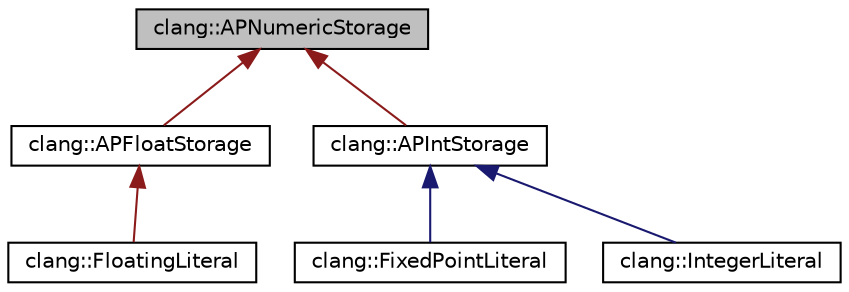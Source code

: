 digraph "clang::APNumericStorage"
{
 // LATEX_PDF_SIZE
  bgcolor="transparent";
  edge [fontname="Helvetica",fontsize="10",labelfontname="Helvetica",labelfontsize="10"];
  node [fontname="Helvetica",fontsize="10",shape=record];
  Node1 [label="clang::APNumericStorage",height=0.2,width=0.4,color="black", fillcolor="grey75", style="filled", fontcolor="black",tooltip="Used by IntegerLiteral/FloatingLiteral to store the numeric without leaking memory."];
  Node1 -> Node2 [dir="back",color="firebrick4",fontsize="10",style="solid",fontname="Helvetica"];
  Node2 [label="clang::APFloatStorage",height=0.2,width=0.4,color="black",URL="$classclang_1_1APFloatStorage.html",tooltip=" "];
  Node2 -> Node3 [dir="back",color="firebrick4",fontsize="10",style="solid",fontname="Helvetica"];
  Node3 [label="clang::FloatingLiteral",height=0.2,width=0.4,color="black",URL="$classclang_1_1FloatingLiteral.html",tooltip=" "];
  Node1 -> Node4 [dir="back",color="firebrick4",fontsize="10",style="solid",fontname="Helvetica"];
  Node4 [label="clang::APIntStorage",height=0.2,width=0.4,color="black",URL="$classclang_1_1APIntStorage.html",tooltip=" "];
  Node4 -> Node5 [dir="back",color="midnightblue",fontsize="10",style="solid",fontname="Helvetica"];
  Node5 [label="clang::FixedPointLiteral",height=0.2,width=0.4,color="black",URL="$classclang_1_1FixedPointLiteral.html",tooltip=" "];
  Node4 -> Node6 [dir="back",color="midnightblue",fontsize="10",style="solid",fontname="Helvetica"];
  Node6 [label="clang::IntegerLiteral",height=0.2,width=0.4,color="black",URL="$classclang_1_1IntegerLiteral.html",tooltip=" "];
}
